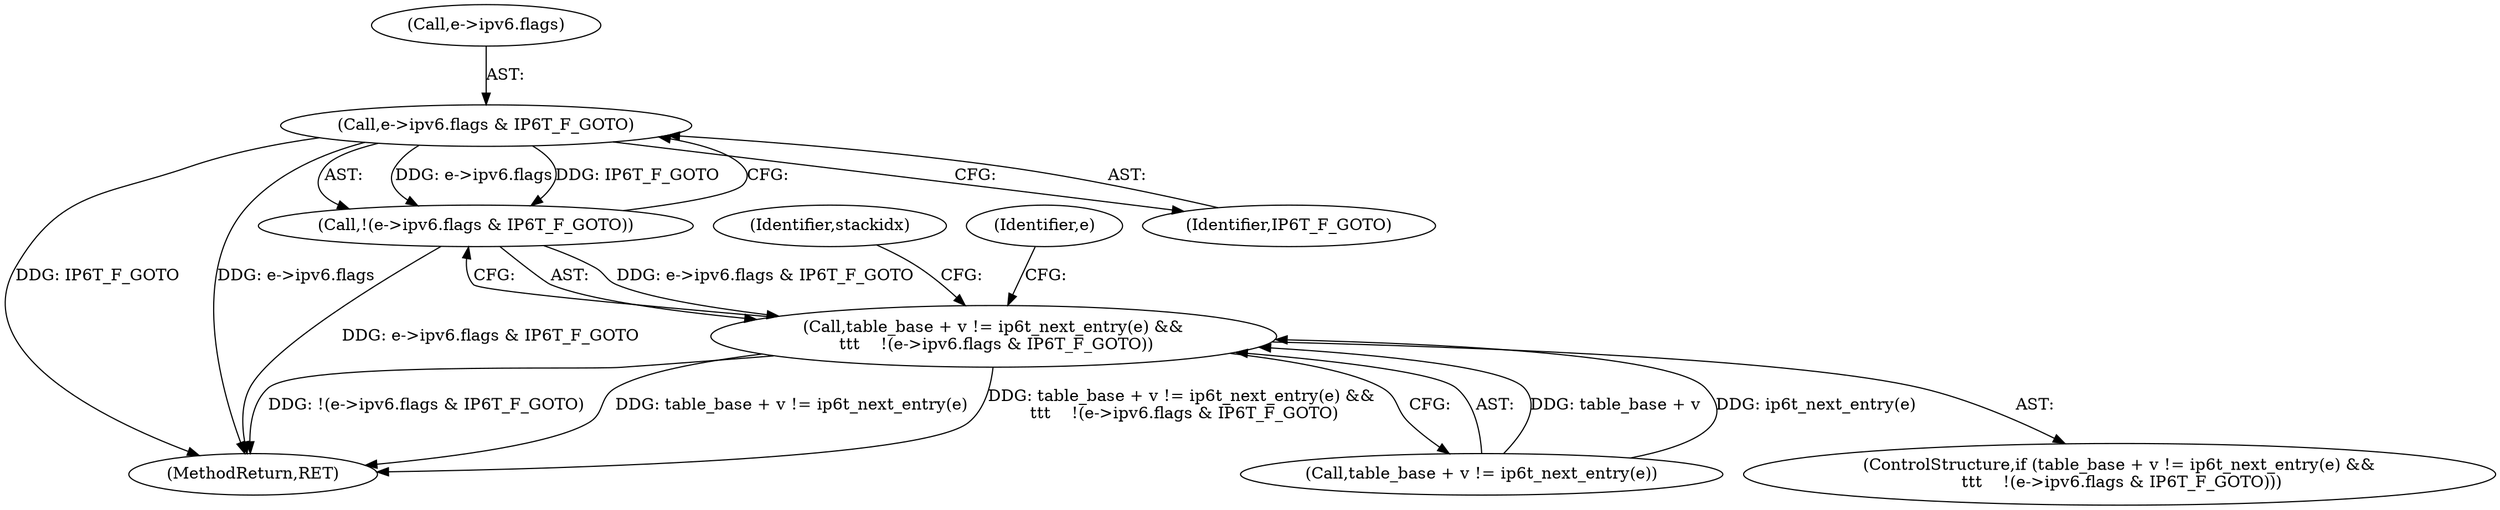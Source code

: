 digraph "0_linux_57ebd808a97d7c5b1e1afb937c2db22beba3c1f8_1@pointer" {
"1000418" [label="(Call,e->ipv6.flags & IP6T_F_GOTO)"];
"1000417" [label="(Call,!(e->ipv6.flags & IP6T_F_GOTO))"];
"1000410" [label="(Call,table_base + v != ip6t_next_entry(e) &&\n \t\t\t    !(e->ipv6.flags & IP6T_F_GOTO))"];
"1000424" [label="(Identifier,IP6T_F_GOTO)"];
"1000411" [label="(Call,table_base + v != ip6t_next_entry(e))"];
"1000500" [label="(MethodReturn,RET)"];
"1000419" [label="(Call,e->ipv6.flags)"];
"1000418" [label="(Call,e->ipv6.flags & IP6T_F_GOTO)"];
"1000410" [label="(Call,table_base + v != ip6t_next_entry(e) &&\n \t\t\t    !(e->ipv6.flags & IP6T_F_GOTO))"];
"1000429" [label="(Identifier,stackidx)"];
"1000409" [label="(ControlStructure,if (table_base + v != ip6t_next_entry(e) &&\n \t\t\t    !(e->ipv6.flags & IP6T_F_GOTO)))"];
"1000445" [label="(Identifier,e)"];
"1000417" [label="(Call,!(e->ipv6.flags & IP6T_F_GOTO))"];
"1000418" -> "1000417"  [label="AST: "];
"1000418" -> "1000424"  [label="CFG: "];
"1000419" -> "1000418"  [label="AST: "];
"1000424" -> "1000418"  [label="AST: "];
"1000417" -> "1000418"  [label="CFG: "];
"1000418" -> "1000500"  [label="DDG: IP6T_F_GOTO"];
"1000418" -> "1000500"  [label="DDG: e->ipv6.flags"];
"1000418" -> "1000417"  [label="DDG: e->ipv6.flags"];
"1000418" -> "1000417"  [label="DDG: IP6T_F_GOTO"];
"1000417" -> "1000410"  [label="AST: "];
"1000410" -> "1000417"  [label="CFG: "];
"1000417" -> "1000500"  [label="DDG: e->ipv6.flags & IP6T_F_GOTO"];
"1000417" -> "1000410"  [label="DDG: e->ipv6.flags & IP6T_F_GOTO"];
"1000410" -> "1000409"  [label="AST: "];
"1000410" -> "1000411"  [label="CFG: "];
"1000411" -> "1000410"  [label="AST: "];
"1000429" -> "1000410"  [label="CFG: "];
"1000445" -> "1000410"  [label="CFG: "];
"1000410" -> "1000500"  [label="DDG: table_base + v != ip6t_next_entry(e)"];
"1000410" -> "1000500"  [label="DDG: table_base + v != ip6t_next_entry(e) &&\n \t\t\t    !(e->ipv6.flags & IP6T_F_GOTO)"];
"1000410" -> "1000500"  [label="DDG: !(e->ipv6.flags & IP6T_F_GOTO)"];
"1000411" -> "1000410"  [label="DDG: table_base + v"];
"1000411" -> "1000410"  [label="DDG: ip6t_next_entry(e)"];
}
